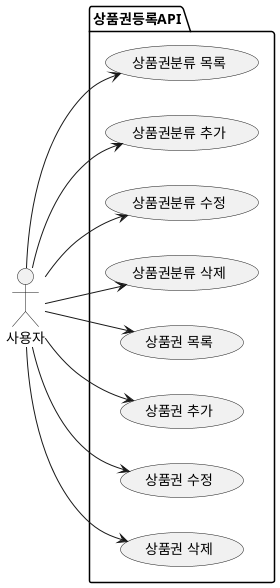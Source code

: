 @startuml Gift Card Reg Usecase

left to right direction

actor "사용자" as user

package 상품권등록API{
  usecase "상품권분류 목록" AS UC11
  usecase "상품권분류 추가" AS UC12
  usecase "상품권분류 수정" AS UC13
  usecase "상품권분류 삭제" AS UC14
  usecase "상품권 목록" AS UC15
  usecase "상품권 추가" AS UC16
  usecase "상품권 수정" AS UC17
  usecase "상품권 삭제" AS UC18
}

' 사용자
user --> UC11
user --> UC12
user --> UC13
user --> UC14
user --> UC15
user --> UC16
user --> UC17
user --> UC18

@enduml